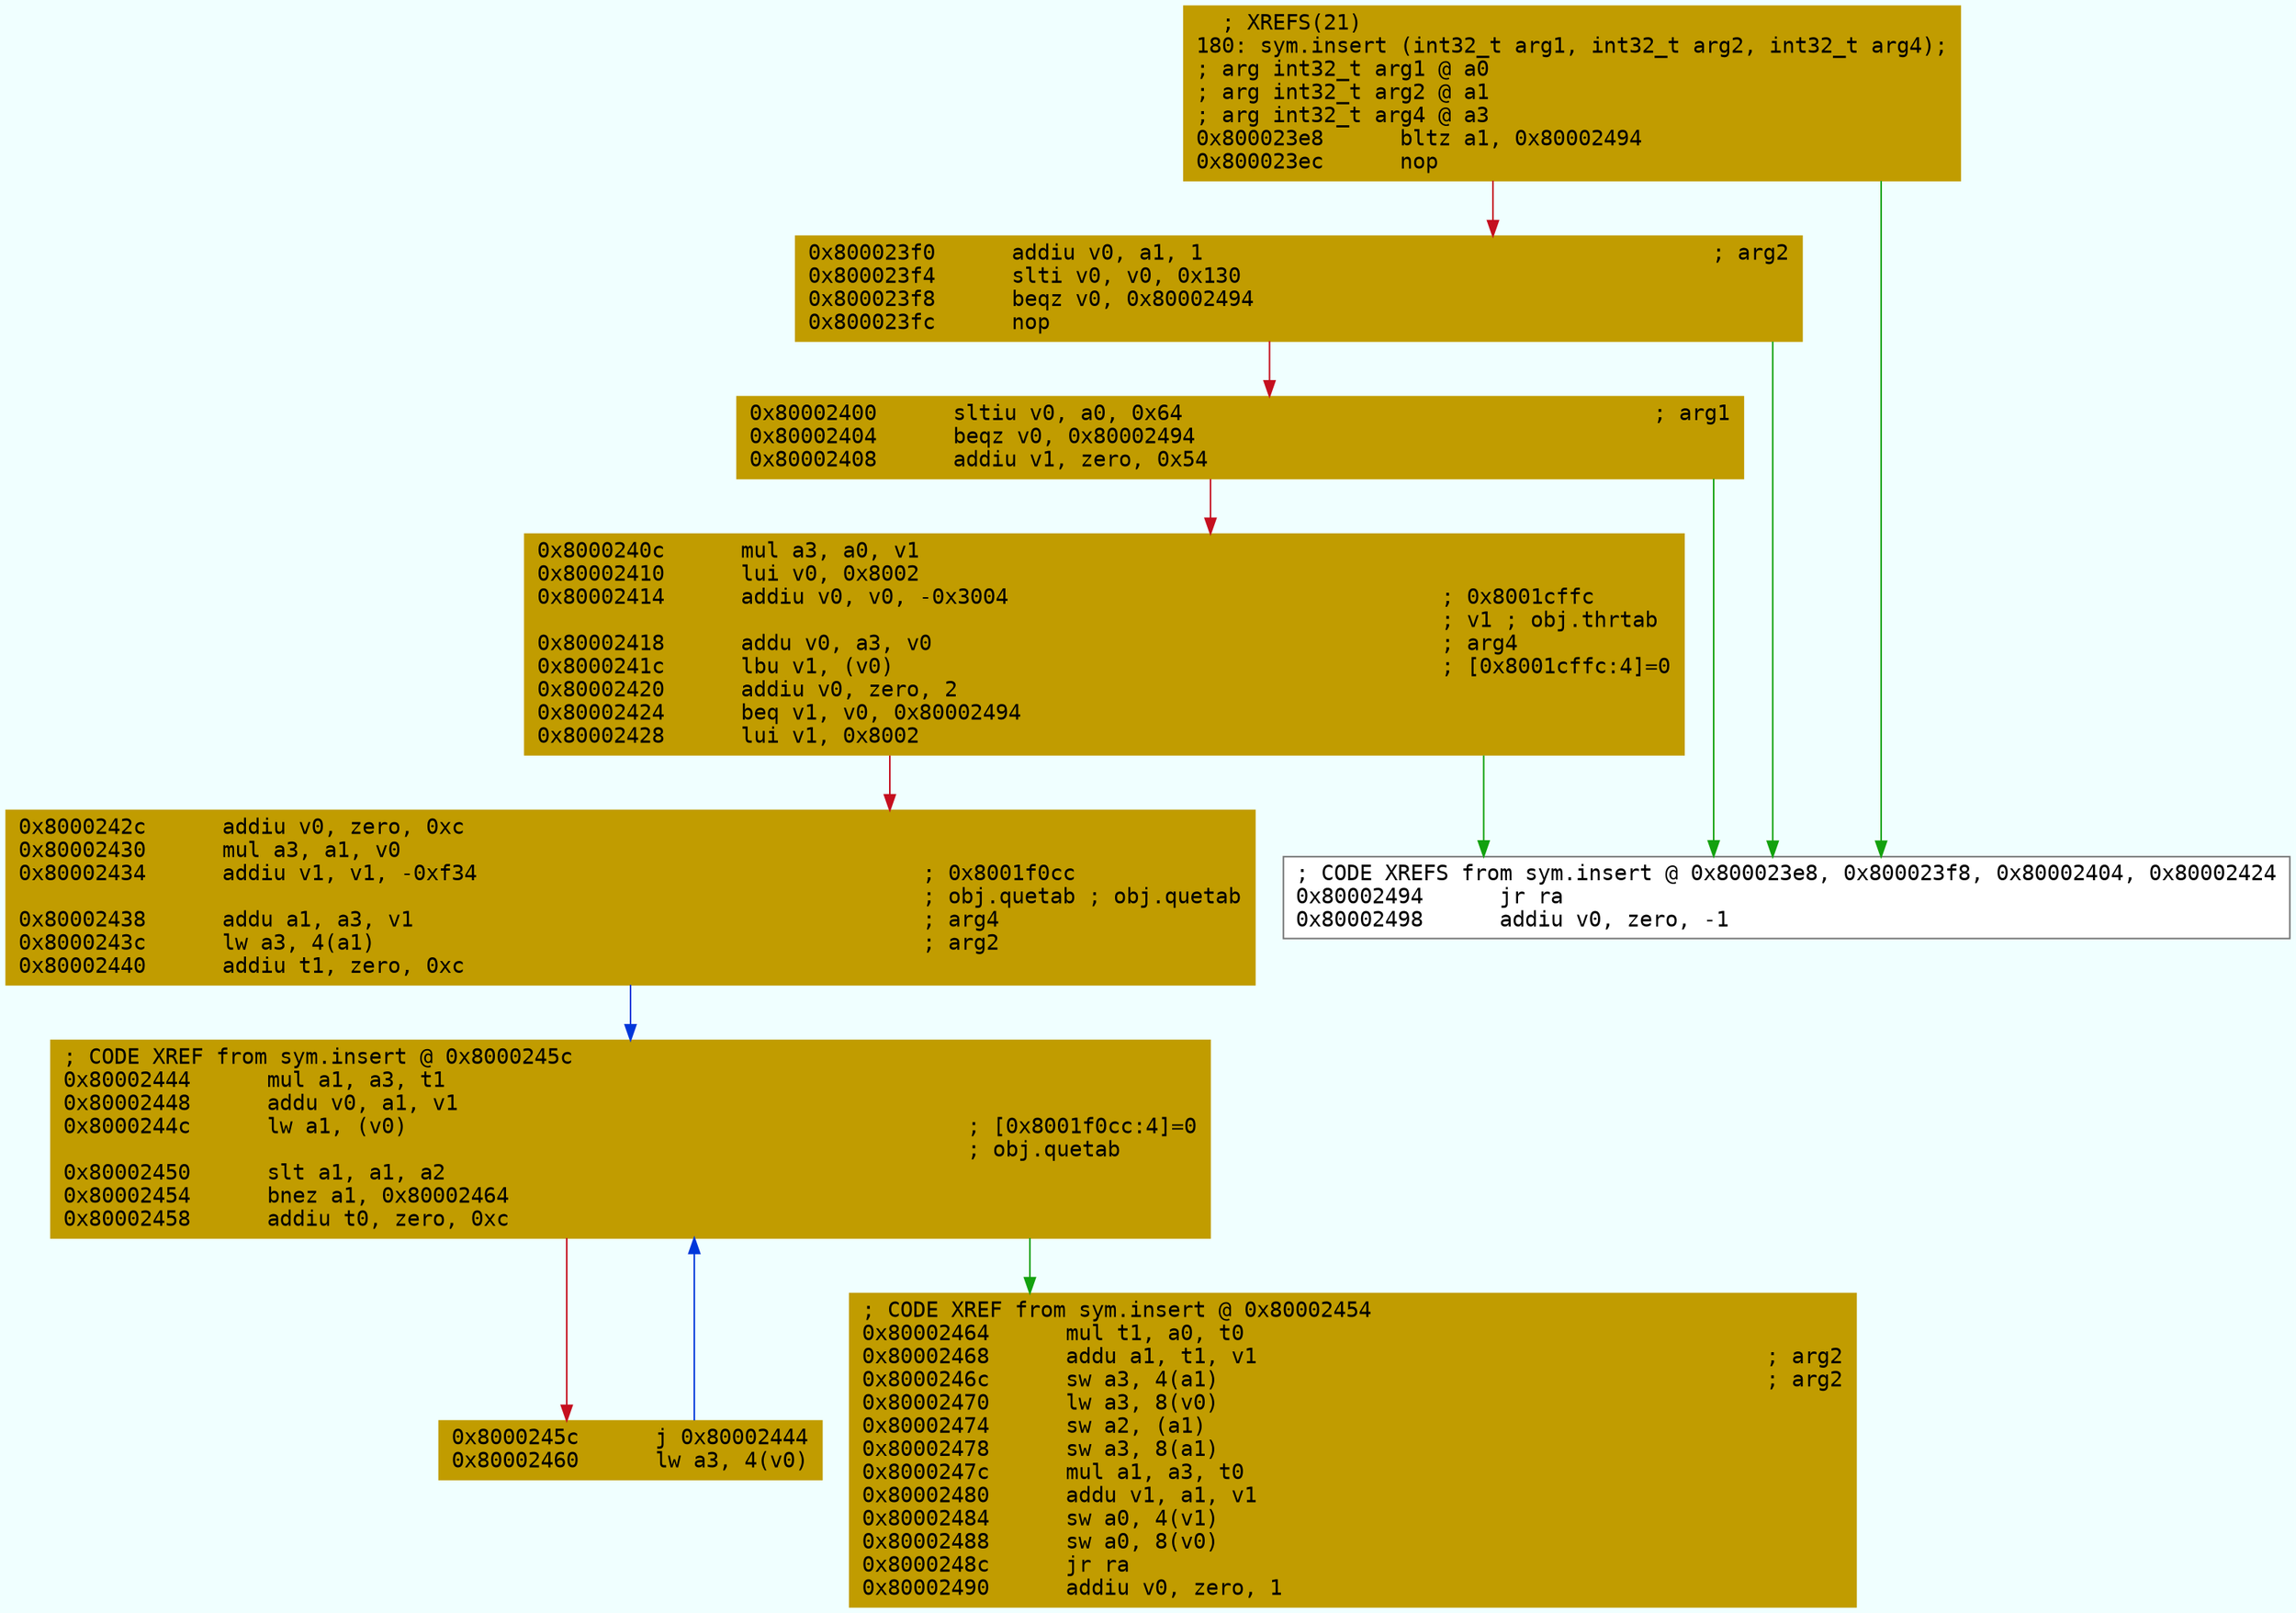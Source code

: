 digraph code {
	graph [bgcolor=azure fontsize=8 fontname="Courier" splines="ortho"];
	node [fillcolor=gray style=filled shape=box];
	edge [arrowhead="normal"];
	"0x800023e8" [URL="sym.insert/0x800023e8", fillcolor="#c19c00",color="#c19c00", fontname="Courier",label="  ; XREFS(21)\l180: sym.insert (int32_t arg1, int32_t arg2, int32_t arg4);\l; arg int32_t arg1 @ a0\l; arg int32_t arg2 @ a1\l; arg int32_t arg4 @ a3\l0x800023e8      bltz a1, 0x80002494\l0x800023ec      nop\l"]
	"0x800023f0" [URL="sym.insert/0x800023f0", fillcolor="#c19c00",color="#c19c00", fontname="Courier",label="0x800023f0      addiu v0, a1, 1                                        ; arg2\l0x800023f4      slti v0, v0, 0x130\l0x800023f8      beqz v0, 0x80002494\l0x800023fc      nop\l"]
	"0x80002400" [URL="sym.insert/0x80002400", fillcolor="#c19c00",color="#c19c00", fontname="Courier",label="0x80002400      sltiu v0, a0, 0x64                                     ; arg1\l0x80002404      beqz v0, 0x80002494\l0x80002408      addiu v1, zero, 0x54\l"]
	"0x8000240c" [URL="sym.insert/0x8000240c", fillcolor="#c19c00",color="#c19c00", fontname="Courier",label="0x8000240c      mul a3, a0, v1\l0x80002410      lui v0, 0x8002\l0x80002414      addiu v0, v0, -0x3004                                  ; 0x8001cffc\l                                                                       ; v1 ; obj.thrtab\l0x80002418      addu v0, a3, v0                                        ; arg4\l0x8000241c      lbu v1, (v0)                                           ; [0x8001cffc:4]=0\l0x80002420      addiu v0, zero, 2\l0x80002424      beq v1, v0, 0x80002494\l0x80002428      lui v1, 0x8002\l"]
	"0x8000242c" [URL="sym.insert/0x8000242c", fillcolor="#c19c00",color="#c19c00", fontname="Courier",label="0x8000242c      addiu v0, zero, 0xc\l0x80002430      mul a3, a1, v0\l0x80002434      addiu v1, v1, -0xf34                                   ; 0x8001f0cc\l                                                                       ; obj.quetab ; obj.quetab\l0x80002438      addu a1, a3, v1                                        ; arg4\l0x8000243c      lw a3, 4(a1)                                           ; arg2\l0x80002440      addiu t1, zero, 0xc\l"]
	"0x80002444" [URL="sym.insert/0x80002444", fillcolor="#c19c00",color="#c19c00", fontname="Courier",label="; CODE XREF from sym.insert @ 0x8000245c\l0x80002444      mul a1, a3, t1\l0x80002448      addu v0, a1, v1\l0x8000244c      lw a1, (v0)                                            ; [0x8001f0cc:4]=0\l                                                                       ; obj.quetab\l0x80002450      slt a1, a1, a2\l0x80002454      bnez a1, 0x80002464\l0x80002458      addiu t0, zero, 0xc\l"]
	"0x8000245c" [URL="sym.insert/0x8000245c", fillcolor="#c19c00",color="#c19c00", fontname="Courier",label="0x8000245c      j 0x80002444\l0x80002460      lw a3, 4(v0)\l"]
	"0x80002464" [URL="sym.insert/0x80002464", fillcolor="#c19c00",color="#c19c00", fontname="Courier",label="; CODE XREF from sym.insert @ 0x80002454\l0x80002464      mul t1, a0, t0\l0x80002468      addu a1, t1, v1                                        ; arg2\l0x8000246c      sw a3, 4(a1)                                           ; arg2\l0x80002470      lw a3, 8(v0)\l0x80002474      sw a2, (a1)\l0x80002478      sw a3, 8(a1)\l0x8000247c      mul a1, a3, t0\l0x80002480      addu v1, a1, v1\l0x80002484      sw a0, 4(v1)\l0x80002488      sw a0, 8(v0)\l0x8000248c      jr ra\l0x80002490      addiu v0, zero, 1\l"]
	"0x80002494" [URL="sym.insert/0x80002494", fillcolor="white",color="#767676", fontname="Courier",label="; CODE XREFS from sym.insert @ 0x800023e8, 0x800023f8, 0x80002404, 0x80002424\l0x80002494      jr ra\l0x80002498      addiu v0, zero, -1\l"]
        "0x800023e8" -> "0x80002494" [color="#13a10e"];
        "0x800023e8" -> "0x800023f0" [color="#c50f1f"];
        "0x800023f0" -> "0x80002494" [color="#13a10e"];
        "0x800023f0" -> "0x80002400" [color="#c50f1f"];
        "0x80002400" -> "0x80002494" [color="#13a10e"];
        "0x80002400" -> "0x8000240c" [color="#c50f1f"];
        "0x8000240c" -> "0x80002494" [color="#13a10e"];
        "0x8000240c" -> "0x8000242c" [color="#c50f1f"];
        "0x8000242c" -> "0x80002444" [color="#0037da"];
        "0x80002444" -> "0x80002464" [color="#13a10e"];
        "0x80002444" -> "0x8000245c" [color="#c50f1f"];
        "0x8000245c" -> "0x80002444" [color="#0037da"];
}
